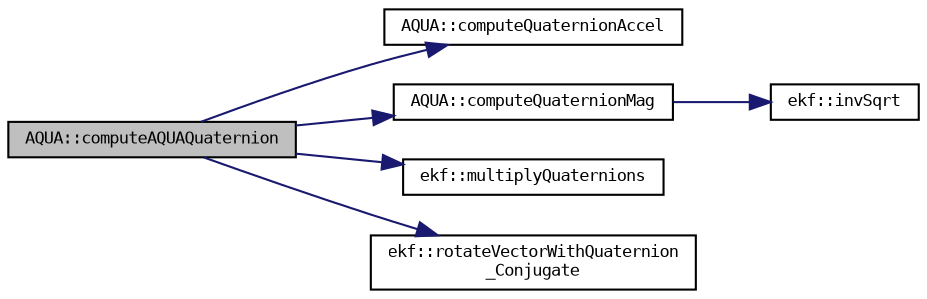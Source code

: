 digraph "AQUA::computeAQUAQuaternion"
{
 // LATEX_PDF_SIZE
  bgcolor="transparent";
  edge [fontname="DejaVuSansMono",fontsize="8",labelfontname="DejaVuSansMono",labelfontsize="8"];
  node [fontname="DejaVuSansMono",fontsize="8",shape=record];
  rankdir="LR";
  Node1 [label="AQUA::computeAQUAQuaternion",height=0.2,width=0.4,color="black", fillcolor="grey75", style="filled", fontcolor="black",tooltip=" "];
  Node1 -> Node2 [color="midnightblue",fontsize="8",style="solid",fontname="DejaVuSansMono"];
  Node2 [label="AQUA::computeQuaternionAccel",height=0.2,width=0.4,color="black",URL="$classAQUA.html#abdff34437c9c066d046a342525a01b52",tooltip="Calcula o quaternion de inclinacao."];
  Node1 -> Node3 [color="midnightblue",fontsize="8",style="solid",fontname="DejaVuSansMono"];
  Node3 [label="AQUA::computeQuaternionMag",height=0.2,width=0.4,color="black",URL="$classAQUA.html#a6adb2b857affb225b29fb91e6f6a7194",tooltip=" "];
  Node3 -> Node4 [color="midnightblue",fontsize="8",style="solid",fontname="DejaVuSansMono"];
  Node4 [label="ekf::invSqrt",height=0.2,width=0.4,color="black",URL="$namespaceekf.html#ab55e144edf7066b67232e15cca7b4646",tooltip="Calcula o inverso do raiz de um float."];
  Node1 -> Node5 [color="midnightblue",fontsize="8",style="solid",fontname="DejaVuSansMono"];
  Node5 [label="ekf::multiplyQuaternions",height=0.2,width=0.4,color="black",URL="$namespaceekf.html#a0ae7d9ae45fba00d81bfe71ad73d7fee",tooltip="Produto de quaternions aplicado."];
  Node1 -> Node6 [color="midnightblue",fontsize="8",style="solid",fontname="DejaVuSansMono"];
  Node6 [label="ekf::rotateVectorWithQuaternion\l_Conjugate",height=0.2,width=0.4,color="black",URL="$namespaceekf.html#acb1dc12948420927eff91ed90c24b342",tooltip="Rotaciona um vetor tridimensional com um quaternion conjugado."];
}
